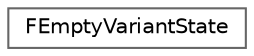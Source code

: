 digraph "Graphical Class Hierarchy"
{
 // INTERACTIVE_SVG=YES
 // LATEX_PDF_SIZE
  bgcolor="transparent";
  edge [fontname=Helvetica,fontsize=10,labelfontname=Helvetica,labelfontsize=10];
  node [fontname=Helvetica,fontsize=10,shape=box,height=0.2,width=0.4];
  rankdir="LR";
  Node0 [id="Node000000",label="FEmptyVariantState",height=0.2,width=0.4,color="grey40", fillcolor="white", style="filled",URL="$da/d0d/structFEmptyVariantState.html",tooltip="A special tag that can be used as the first type in a TVariant parameter pack if none of the other ty..."];
}
